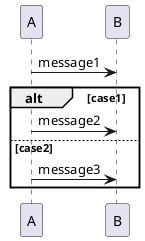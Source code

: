 @startuml
A -> B : message1
alt case1
  A -> B : message2
else case2
  A -> B : message3
end
@enduml
